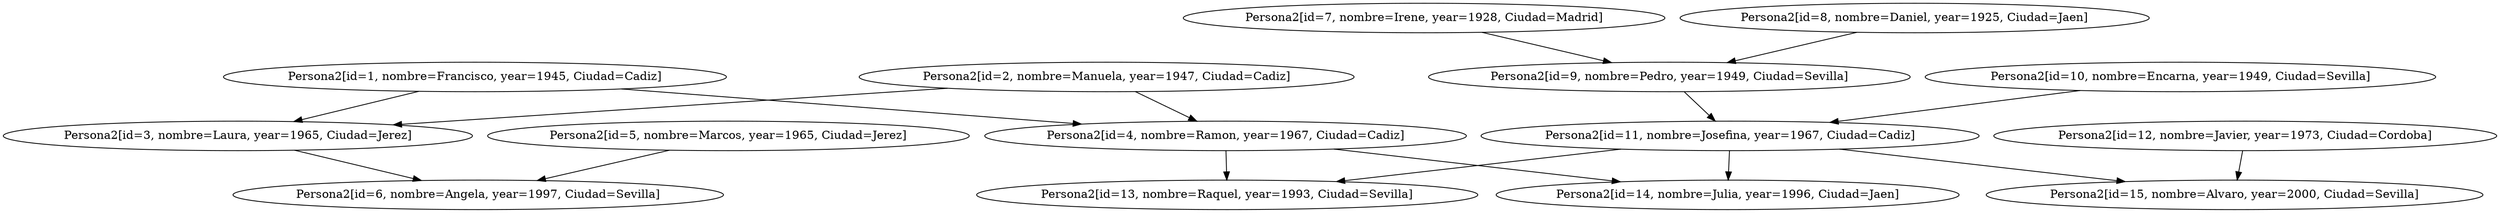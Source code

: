 strict digraph G {
  1 [ label="Persona2[id=1, nombre=Francisco, year=1945, Ciudad=Cadiz]" ];
  2 [ label="Persona2[id=2, nombre=Manuela, year=1947, Ciudad=Cadiz]" ];
  3 [ label="Persona2[id=3, nombre=Laura, year=1965, Ciudad=Jerez]" ];
  4 [ label="Persona2[id=4, nombre=Ramon, year=1967, Ciudad=Cadiz]" ];
  5 [ label="Persona2[id=5, nombre=Marcos, year=1965, Ciudad=Jerez]" ];
  6 [ label="Persona2[id=6, nombre=Angela, year=1997, Ciudad=Sevilla]" ];
  7 [ label="Persona2[id=7, nombre=Irene, year=1928, Ciudad=Madrid]" ];
  8 [ label="Persona2[id=8, nombre=Daniel, year=1925, Ciudad=Jaen]" ];
  9 [ label="Persona2[id=9, nombre=Pedro, year=1949, Ciudad=Sevilla]" ];
  10 [ label="Persona2[id=10, nombre=Encarna, year=1949, Ciudad=Sevilla]" ];
  11 [ label="Persona2[id=11, nombre=Josefina, year=1967, Ciudad=Cadiz]" ];
  12 [ label="Persona2[id=12, nombre=Javier, year=1973, Ciudad=Cordoba]" ];
  13 [ label="Persona2[id=13, nombre=Raquel, year=1993, Ciudad=Sevilla]" ];
  14 [ label="Persona2[id=14, nombre=Julia, year=1996, Ciudad=Jaen]" ];
  15 [ label="Persona2[id=15, nombre=Alvaro, year=2000, Ciudad=Sevilla]" ];
  1 -> 3;
  2 -> 3;
  3 -> 6;
  5 -> 6;
  1 -> 4;
  2 -> 4;
  7 -> 9;
  8 -> 9;
  9 -> 11;
  10 -> 11;
  11 -> 13;
  11 -> 14;
  4 -> 13;
  4 -> 14;
  11 -> 15;
  12 -> 15;
}
